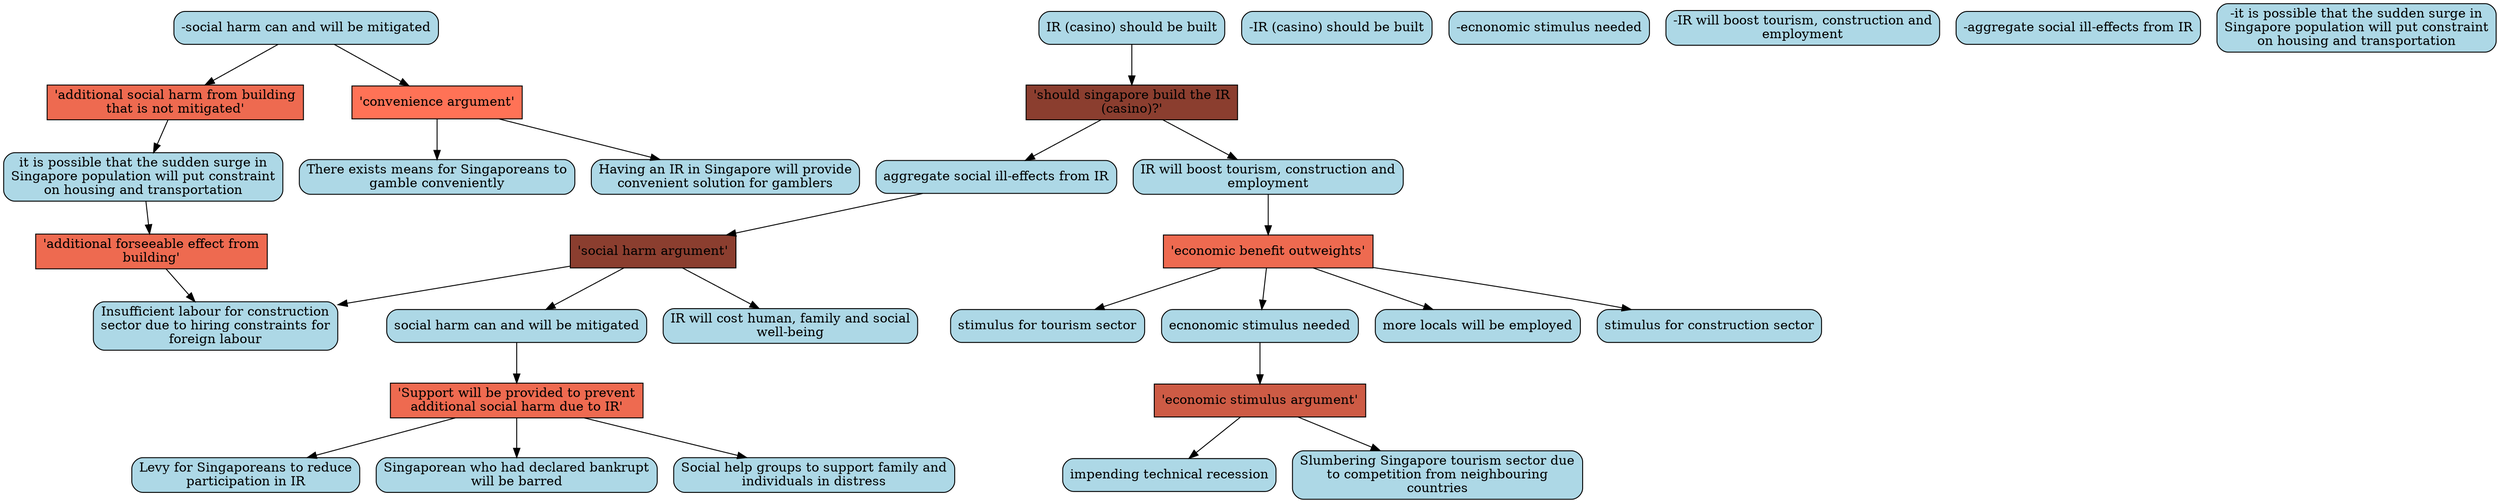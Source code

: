 digraph G{ 
"'should singapore build the IR\n(casino)?'" [color="black", fillcolor="coral4",fixedsize=false, shape=box, style="filled"]; 
"IR (casino) should be built" [color="black", fillcolor="lightblue", fixedsize=false,  shape="box", style="rounded,filled"]; 
"-IR (casino) should be built" [color="black", fillcolor="lightblue", fixedsize=false,  shape="box", style="rounded,filled"]; 
"IR will boost tourism, construction and\nemployment" [color="black", fillcolor="lightblue", fixedsize=false,  shape="box", style="rounded,filled"]; 
"aggregate social ill-effects from IR" [color="black", fillcolor="lightblue", fixedsize=false,  shape="box", style="rounded,filled"]; 
"'economic stimulus argument'" [color="black", fillcolor="coral3",fixedsize=false, shape=box, style="filled"]; 
"ecnonomic stimulus needed" [color="black", fillcolor="lightblue", fixedsize=false,  shape="box", style="rounded,filled"]; 
"-ecnonomic stimulus needed" [color="black", fillcolor="lightblue", fixedsize=false,  shape="box", style="rounded,filled"]; 
"Slumbering Singapore tourism sector due\nto competition from neighbouring\ncountries" [color="black", fillcolor="lightblue", fixedsize=false,  shape="box", style="rounded,filled"]; 
"impending technical recession" [color="black", fillcolor="lightblue", fixedsize=false,  shape="box", style="rounded,filled"]; 
"'economic benefit outweights'" [color="black", fillcolor="coral2",fixedsize=false, shape=box, style="filled"]; 
"-IR will boost tourism, construction and\nemployment" [color="black", fillcolor="lightblue", fixedsize=false,  shape="box", style="rounded,filled"]; 
"more locals will be employed" [color="black", fillcolor="lightblue", fixedsize=false,  shape="box", style="rounded,filled"]; 
"stimulus for construction sector" [color="black", fillcolor="lightblue", fixedsize=false,  shape="box", style="rounded,filled"]; 
"stimulus for tourism sector" [color="black", fillcolor="lightblue", fixedsize=false,  shape="box", style="rounded,filled"]; 
"'social harm argument'" [color="black", fillcolor="coral4",fixedsize=false, shape=box, style="filled"]; 
"-aggregate social ill-effects from IR" [color="black", fillcolor="lightblue", fixedsize=false,  shape="box", style="rounded,filled"]; 
"IR will cost human, family and social\nwell-being" [color="black", fillcolor="lightblue", fixedsize=false,  shape="box", style="rounded,filled"]; 
"Insufficient labour for construction\nsector due to hiring constraints for\nforeign labour" [color="black", fillcolor="lightblue", fixedsize=false,  shape="box", style="rounded,filled"]; 
"social harm can and will be mitigated" [color="black", fillcolor="lightblue", fixedsize=false,  shape="box", style="rounded,filled"]; 
"'convenience argument'" [color="black", fillcolor="coral1",fixedsize=false, shape=box, style="filled"]; 
"-social harm can and will be mitigated" [color="black", fillcolor="lightblue", fixedsize=false,  shape="box", style="rounded,filled"]; 
"Having an IR in Singapore will provide\nconvenient solution for gamblers" [color="black", fillcolor="lightblue", fixedsize=false,  shape="box", style="rounded,filled"]; 
"There exists means for Singaporeans to\ngamble conveniently" [color="black", fillcolor="lightblue", fixedsize=false,  shape="box", style="rounded,filled"]; 
"'Support will be provided to prevent\nadditional social harm due to IR'" [color="black", fillcolor="coral2",fixedsize=false, shape=box, style="filled"]; 
"Levy for Singaporeans to reduce\nparticipation in IR" [color="black", fillcolor="lightblue", fixedsize=false,  shape="box", style="rounded,filled"]; 
"Singaporean who had declared bankrupt\nwill be barred" [color="black", fillcolor="lightblue", fixedsize=false,  shape="box", style="rounded,filled"]; 
"Social help groups to support family and\nindividuals in distress" [color="black", fillcolor="lightblue", fixedsize=false,  shape="box", style="rounded,filled"]; 
"'additional forseeable effect from\nbuilding'" [color="black", fillcolor="coral2",fixedsize=false, shape=box, style="filled"]; 
"it is possible that the sudden surge in\nSingapore population will put constraint\non housing and transportation" [color="black", fillcolor="lightblue", fixedsize=false,  shape="box", style="rounded,filled"]; 
"-it is possible that the sudden surge in\nSingapore population will put constraint\non housing and transportation" [color="black", fillcolor="lightblue", fixedsize=false,  shape="box", style="rounded,filled"]; 
"'additional social harm from building\nthat is not mitigated'" [color="black", fillcolor="coral2",fixedsize=false, shape=box, style="filled"]; 
"IR (casino) should be built" -> "'should singapore build the IR\n(casino)?'" ; 
"'should singapore build the IR\n(casino)?'" -> "IR will boost tourism, construction and\nemployment" ; 
"'should singapore build the IR\n(casino)?'" -> "aggregate social ill-effects from IR" ; 
"ecnonomic stimulus needed" -> "'economic stimulus argument'" ; 
"'economic stimulus argument'" -> "Slumbering Singapore tourism sector due\nto competition from neighbouring\ncountries" ; 
"'economic stimulus argument'" -> "impending technical recession" ; 
"IR will boost tourism, construction and\nemployment" -> "'economic benefit outweights'" ; 
"'economic benefit outweights'" -> "ecnonomic stimulus needed" ; 
"'economic benefit outweights'" -> "more locals will be employed" ; 
"'economic benefit outweights'" -> "stimulus for construction sector" ; 
"'economic benefit outweights'" -> "stimulus for tourism sector" ; 
"aggregate social ill-effects from IR" -> "'social harm argument'" ; 
"'social harm argument'" -> "IR will cost human, family and social\nwell-being" ; 
"'social harm argument'" -> "Insufficient labour for construction\nsector due to hiring constraints for\nforeign labour" ; 
"'social harm argument'" -> "social harm can and will be mitigated" ; 
"-social harm can and will be mitigated" -> "'convenience argument'" ; 
"'convenience argument'" -> "Having an IR in Singapore will provide\nconvenient solution for gamblers" ; 
"'convenience argument'" -> "There exists means for Singaporeans to\ngamble conveniently" ; 
"social harm can and will be mitigated" -> "'Support will be provided to prevent\nadditional social harm due to IR'" ; 
"'Support will be provided to prevent\nadditional social harm due to IR'" -> "Levy for Singaporeans to reduce\nparticipation in IR" ; 
"'Support will be provided to prevent\nadditional social harm due to IR'" -> "Singaporean who had declared bankrupt\nwill be barred" ; 
"'Support will be provided to prevent\nadditional social harm due to IR'" -> "Social help groups to support family and\nindividuals in distress" ; 
"it is possible that the sudden surge in\nSingapore population will put constraint\non housing and transportation" -> "'additional forseeable effect from\nbuilding'" ; 
"'additional forseeable effect from\nbuilding'" -> "Insufficient labour for construction\nsector due to hiring constraints for\nforeign labour" ; 
"-social harm can and will be mitigated" -> "'additional social harm from building\nthat is not mitigated'" ; 
"'additional social harm from building\nthat is not mitigated'" -> "it is possible that the sudden surge in\nSingapore population will put constraint\non housing and transportation" ; 
}

